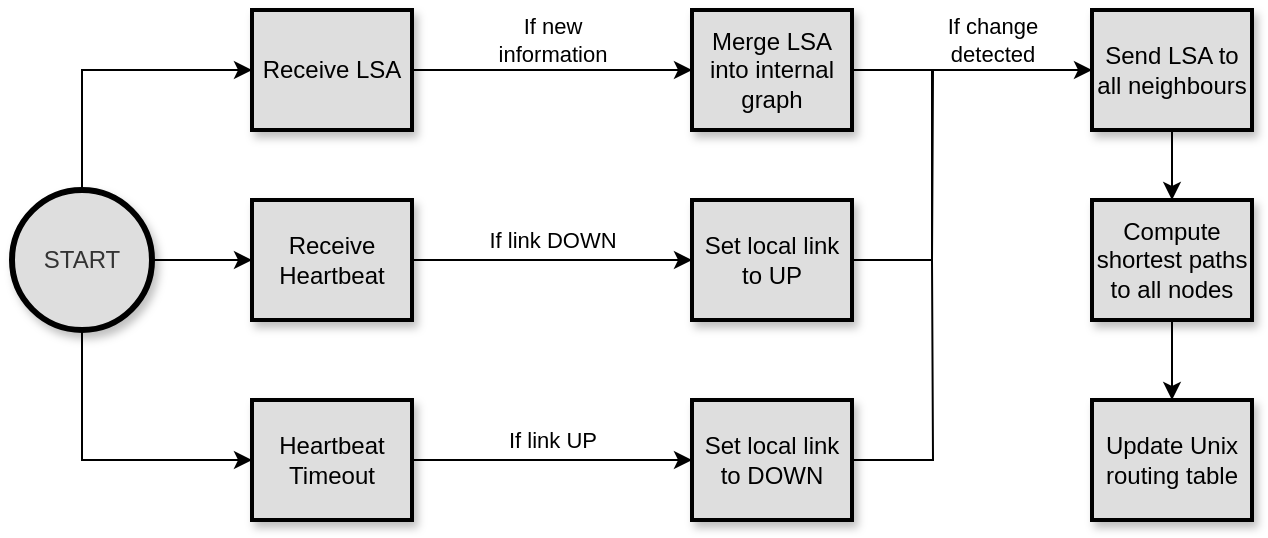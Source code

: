 <mxfile version="17.4.6" type="device"><diagram id="TBVzDjD9-Zv1Q9CGtbkn" name="Page-1"><mxGraphModel dx="746" dy="1124" grid="1" gridSize="10" guides="1" tooltips="1" connect="1" arrows="1" fold="1" page="1" pageScale="1" pageWidth="827" pageHeight="1169" math="0" shadow="0"><root><mxCell id="0"/><mxCell id="1" parent="0"/><mxCell id="fquJN-fMh4kKLOtHqGjO-30" style="edgeStyle=orthogonalEdgeStyle;rounded=0;orthogonalLoop=1;jettySize=auto;html=1;exitX=1;exitY=0.5;exitDx=0;exitDy=0;endArrow=none;endFill=0;" parent="1" source="fquJN-fMh4kKLOtHqGjO-6" edge="1"><mxGeometry relative="1" as="geometry"><mxPoint x="520.0" y="650" as="targetPoint"/></mxGeometry></mxCell><mxCell id="fquJN-fMh4kKLOtHqGjO-9" value="&lt;div&gt;&lt;span style=&quot;background-color: rgb(255 , 255 , 255)&quot;&gt;If new&lt;/span&gt;&lt;/div&gt;&lt;div&gt;&lt;span style=&quot;background-color: rgb(255 , 255 , 255)&quot;&gt;information&lt;/span&gt;&lt;/div&gt;" style="edgeStyle=orthogonalEdgeStyle;rounded=0;orthogonalLoop=1;jettySize=auto;html=1;exitX=1;exitY=0.5;exitDx=0;exitDy=0;entryX=0;entryY=0.5;entryDx=0;entryDy=0;" parent="1" source="fquJN-fMh4kKLOtHqGjO-1" target="fquJN-fMh4kKLOtHqGjO-3" edge="1"><mxGeometry y="15" relative="1" as="geometry"><mxPoint as="offset"/></mxGeometry></mxCell><mxCell id="fquJN-fMh4kKLOtHqGjO-1" value="&lt;div&gt;Receive LSA&lt;/div&gt;" style="rounded=0;whiteSpace=wrap;html=1;fillColor=#DEDEDE;strokeWidth=2;shadow=1;" parent="1" vertex="1"><mxGeometry x="180" y="525" width="80" height="60" as="geometry"/></mxCell><mxCell id="fquJN-fMh4kKLOtHqGjO-10" value="&lt;span style=&quot;background-color: rgb(255 , 255 , 255)&quot;&gt;If link DOWN&lt;/span&gt;" style="edgeStyle=orthogonalEdgeStyle;rounded=0;orthogonalLoop=1;jettySize=auto;html=1;exitX=1;exitY=0.5;exitDx=0;exitDy=0;entryX=0;entryY=0.5;entryDx=0;entryDy=0;" parent="1" source="fquJN-fMh4kKLOtHqGjO-2" target="fquJN-fMh4kKLOtHqGjO-5" edge="1"><mxGeometry y="10" relative="1" as="geometry"><mxPoint as="offset"/></mxGeometry></mxCell><mxCell id="fquJN-fMh4kKLOtHqGjO-2" value="Receive Heartbeat" style="rounded=0;whiteSpace=wrap;html=1;fillColor=#DEDEDE;strokeWidth=2;shadow=1;" parent="1" vertex="1"><mxGeometry x="180" y="620" width="80" height="60" as="geometry"/></mxCell><mxCell id="fquJN-fMh4kKLOtHqGjO-29" style="edgeStyle=orthogonalEdgeStyle;rounded=0;orthogonalLoop=1;jettySize=auto;html=1;exitX=1;exitY=0.5;exitDx=0;exitDy=0;endArrow=none;endFill=0;" parent="1" source="fquJN-fMh4kKLOtHqGjO-3" edge="1"><mxGeometry relative="1" as="geometry"><mxPoint x="520.0" y="650" as="targetPoint"/></mxGeometry></mxCell><mxCell id="fquJN-fMh4kKLOtHqGjO-3" value="Merge LSA into internal graph" style="rounded=0;whiteSpace=wrap;html=1;fillColor=#DEDEDE;strokeWidth=2;shadow=1;" parent="1" vertex="1"><mxGeometry x="400" y="525" width="80" height="60" as="geometry"/></mxCell><mxCell id="fquJN-fMh4kKLOtHqGjO-11" value="&lt;span style=&quot;background-color: rgb(255 , 255 , 255)&quot;&gt;If link UP&lt;/span&gt;" style="edgeStyle=orthogonalEdgeStyle;rounded=0;orthogonalLoop=1;jettySize=auto;html=1;exitX=1;exitY=0.5;exitDx=0;exitDy=0;entryX=0;entryY=0.5;entryDx=0;entryDy=0;" parent="1" source="fquJN-fMh4kKLOtHqGjO-4" target="fquJN-fMh4kKLOtHqGjO-6" edge="1"><mxGeometry y="10" relative="1" as="geometry"><mxPoint as="offset"/></mxGeometry></mxCell><mxCell id="fquJN-fMh4kKLOtHqGjO-4" value="Heartbeat Timeout" style="rounded=0;whiteSpace=wrap;html=1;fillColor=#DEDEDE;strokeWidth=2;shadow=1;" parent="1" vertex="1"><mxGeometry x="180" y="720" width="80" height="60" as="geometry"/></mxCell><mxCell id="fquJN-fMh4kKLOtHqGjO-31" value="&lt;div&gt;&lt;span style=&quot;background-color: rgb(255 , 255 , 255)&quot;&gt;If change&lt;/span&gt;&lt;/div&gt;&lt;div&gt;&lt;span style=&quot;background-color: rgb(255 , 255 , 255)&quot;&gt;detected&lt;br&gt;&lt;/span&gt;&lt;/div&gt;" style="edgeStyle=orthogonalEdgeStyle;rounded=0;orthogonalLoop=1;jettySize=auto;html=1;exitX=1;exitY=0.5;exitDx=0;exitDy=0;entryX=0;entryY=0.5;entryDx=0;entryDy=0;endArrow=classic;endFill=1;" parent="1" source="fquJN-fMh4kKLOtHqGjO-5" target="fquJN-fMh4kKLOtHqGjO-14" edge="1"><mxGeometry x="0.535" y="15" relative="1" as="geometry"><Array as="points"><mxPoint x="520" y="650"/><mxPoint x="520" y="555"/></Array><mxPoint as="offset"/></mxGeometry></mxCell><mxCell id="fquJN-fMh4kKLOtHqGjO-5" value="Set local link to UP" style="rounded=0;whiteSpace=wrap;html=1;fillColor=#DEDEDE;strokeWidth=2;shadow=1;" parent="1" vertex="1"><mxGeometry x="400" y="620" width="80" height="60" as="geometry"/></mxCell><mxCell id="fquJN-fMh4kKLOtHqGjO-6" value="Set local link to DOWN" style="rounded=0;whiteSpace=wrap;html=1;fillColor=#DEDEDE;strokeWidth=2;shadow=1;" parent="1" vertex="1"><mxGeometry x="400" y="720" width="80" height="60" as="geometry"/></mxCell><mxCell id="fquJN-fMh4kKLOtHqGjO-32" style="edgeStyle=orthogonalEdgeStyle;rounded=0;orthogonalLoop=1;jettySize=auto;html=1;exitX=0.5;exitY=1;exitDx=0;exitDy=0;entryX=0.5;entryY=0;entryDx=0;entryDy=0;endArrow=classic;endFill=1;" parent="1" source="fquJN-fMh4kKLOtHqGjO-14" target="fquJN-fMh4kKLOtHqGjO-25" edge="1"><mxGeometry relative="1" as="geometry"/></mxCell><mxCell id="fquJN-fMh4kKLOtHqGjO-14" value="Send LSA to all neighbours" style="rounded=0;whiteSpace=wrap;html=1;fillColor=#DEDEDE;strokeWidth=2;shadow=1;" parent="1" vertex="1"><mxGeometry x="600" y="525" width="80" height="60" as="geometry"/></mxCell><mxCell id="fquJN-fMh4kKLOtHqGjO-20" style="edgeStyle=orthogonalEdgeStyle;rounded=0;orthogonalLoop=1;jettySize=auto;html=1;exitX=1;exitY=0.5;exitDx=0;exitDy=0;exitPerimeter=0;entryX=0;entryY=0.5;entryDx=0;entryDy=0;endArrow=classic;endFill=1;" parent="1" source="fquJN-fMh4kKLOtHqGjO-19" target="fquJN-fMh4kKLOtHqGjO-2" edge="1"><mxGeometry relative="1" as="geometry"/></mxCell><mxCell id="fquJN-fMh4kKLOtHqGjO-21" style="edgeStyle=orthogonalEdgeStyle;rounded=0;orthogonalLoop=1;jettySize=auto;html=1;exitX=0.5;exitY=0;exitDx=0;exitDy=0;exitPerimeter=0;entryX=0;entryY=0.5;entryDx=0;entryDy=0;endArrow=classic;endFill=1;" parent="1" source="fquJN-fMh4kKLOtHqGjO-19" target="fquJN-fMh4kKLOtHqGjO-1" edge="1"><mxGeometry relative="1" as="geometry"/></mxCell><mxCell id="fquJN-fMh4kKLOtHqGjO-22" style="edgeStyle=orthogonalEdgeStyle;rounded=0;orthogonalLoop=1;jettySize=auto;html=1;exitX=0.5;exitY=1;exitDx=0;exitDy=0;exitPerimeter=0;entryX=0;entryY=0.5;entryDx=0;entryDy=0;endArrow=classic;endFill=1;" parent="1" source="fquJN-fMh4kKLOtHqGjO-19" target="fquJN-fMh4kKLOtHqGjO-4" edge="1"><mxGeometry relative="1" as="geometry"/></mxCell><mxCell id="fquJN-fMh4kKLOtHqGjO-19" value="START" style="strokeWidth=3;html=1;shape=mxgraph.flowchart.start_2;whiteSpace=wrap;fillColor=#DEDEDE;fontColor=#333333;strokeColor=#000000;shadow=1;" parent="1" vertex="1"><mxGeometry x="60" y="615" width="70" height="70" as="geometry"/></mxCell><mxCell id="fquJN-fMh4kKLOtHqGjO-33" style="edgeStyle=orthogonalEdgeStyle;rounded=0;orthogonalLoop=1;jettySize=auto;html=1;exitX=0.5;exitY=1;exitDx=0;exitDy=0;entryX=0.5;entryY=0;entryDx=0;entryDy=0;endArrow=classic;endFill=1;" parent="1" source="fquJN-fMh4kKLOtHqGjO-25" target="fquJN-fMh4kKLOtHqGjO-27" edge="1"><mxGeometry relative="1" as="geometry"/></mxCell><mxCell id="fquJN-fMh4kKLOtHqGjO-25" value="Compute shortest paths to all nodes" style="rounded=0;whiteSpace=wrap;html=1;fillColor=#DEDEDE;strokeWidth=2;shadow=1;" parent="1" vertex="1"><mxGeometry x="600" y="620" width="80" height="60" as="geometry"/></mxCell><mxCell id="fquJN-fMh4kKLOtHqGjO-27" value="Update Unix routing table" style="rounded=0;whiteSpace=wrap;html=1;fillColor=#DEDEDE;strokeWidth=2;shadow=1;" parent="1" vertex="1"><mxGeometry x="600" y="720" width="80" height="60" as="geometry"/></mxCell></root></mxGraphModel></diagram></mxfile>
